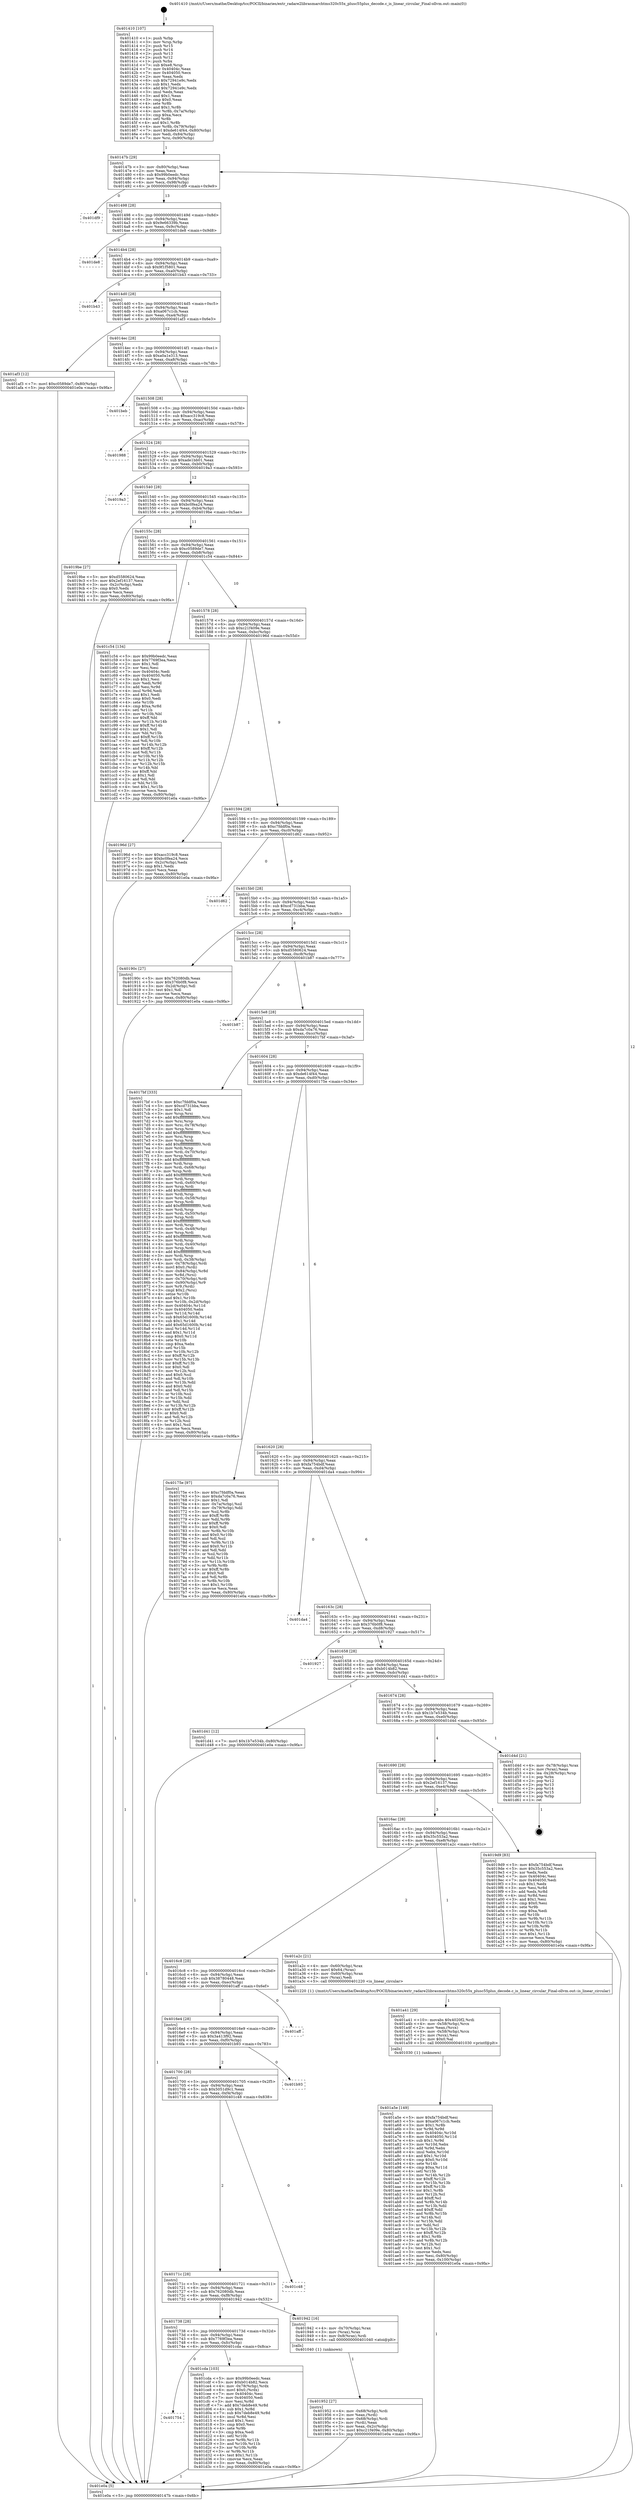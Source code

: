 digraph "0x401410" {
  label = "0x401410 (/mnt/c/Users/mathe/Desktop/tcc/POCII/binaries/extr_radare2librasmarchtms320c55x_plusc55plus_decode.c_is_linear_circular_Final-ollvm.out::main(0))"
  labelloc = "t"
  node[shape=record]

  Entry [label="",width=0.3,height=0.3,shape=circle,fillcolor=black,style=filled]
  "0x40147b" [label="{
     0x40147b [29]\l
     | [instrs]\l
     &nbsp;&nbsp;0x40147b \<+3\>: mov -0x80(%rbp),%eax\l
     &nbsp;&nbsp;0x40147e \<+2\>: mov %eax,%ecx\l
     &nbsp;&nbsp;0x401480 \<+6\>: sub $0x99b0eedc,%ecx\l
     &nbsp;&nbsp;0x401486 \<+6\>: mov %eax,-0x94(%rbp)\l
     &nbsp;&nbsp;0x40148c \<+6\>: mov %ecx,-0x98(%rbp)\l
     &nbsp;&nbsp;0x401492 \<+6\>: je 0000000000401df9 \<main+0x9e9\>\l
  }"]
  "0x401df9" [label="{
     0x401df9\l
  }", style=dashed]
  "0x401498" [label="{
     0x401498 [28]\l
     | [instrs]\l
     &nbsp;&nbsp;0x401498 \<+5\>: jmp 000000000040149d \<main+0x8d\>\l
     &nbsp;&nbsp;0x40149d \<+6\>: mov -0x94(%rbp),%eax\l
     &nbsp;&nbsp;0x4014a3 \<+5\>: sub $0x9e66339b,%eax\l
     &nbsp;&nbsp;0x4014a8 \<+6\>: mov %eax,-0x9c(%rbp)\l
     &nbsp;&nbsp;0x4014ae \<+6\>: je 0000000000401de8 \<main+0x9d8\>\l
  }"]
  Exit [label="",width=0.3,height=0.3,shape=circle,fillcolor=black,style=filled,peripheries=2]
  "0x401de8" [label="{
     0x401de8\l
  }", style=dashed]
  "0x4014b4" [label="{
     0x4014b4 [28]\l
     | [instrs]\l
     &nbsp;&nbsp;0x4014b4 \<+5\>: jmp 00000000004014b9 \<main+0xa9\>\l
     &nbsp;&nbsp;0x4014b9 \<+6\>: mov -0x94(%rbp),%eax\l
     &nbsp;&nbsp;0x4014bf \<+5\>: sub $0x9f1f5801,%eax\l
     &nbsp;&nbsp;0x4014c4 \<+6\>: mov %eax,-0xa0(%rbp)\l
     &nbsp;&nbsp;0x4014ca \<+6\>: je 0000000000401b43 \<main+0x733\>\l
  }"]
  "0x401754" [label="{
     0x401754\l
  }", style=dashed]
  "0x401b43" [label="{
     0x401b43\l
  }", style=dashed]
  "0x4014d0" [label="{
     0x4014d0 [28]\l
     | [instrs]\l
     &nbsp;&nbsp;0x4014d0 \<+5\>: jmp 00000000004014d5 \<main+0xc5\>\l
     &nbsp;&nbsp;0x4014d5 \<+6\>: mov -0x94(%rbp),%eax\l
     &nbsp;&nbsp;0x4014db \<+5\>: sub $0xa067c1cb,%eax\l
     &nbsp;&nbsp;0x4014e0 \<+6\>: mov %eax,-0xa4(%rbp)\l
     &nbsp;&nbsp;0x4014e6 \<+6\>: je 0000000000401af3 \<main+0x6e3\>\l
  }"]
  "0x401cda" [label="{
     0x401cda [103]\l
     | [instrs]\l
     &nbsp;&nbsp;0x401cda \<+5\>: mov $0x99b0eedc,%eax\l
     &nbsp;&nbsp;0x401cdf \<+5\>: mov $0xb014b82,%ecx\l
     &nbsp;&nbsp;0x401ce4 \<+4\>: mov -0x78(%rbp),%rdx\l
     &nbsp;&nbsp;0x401ce8 \<+6\>: movl $0x0,(%rdx)\l
     &nbsp;&nbsp;0x401cee \<+7\>: mov 0x40404c,%esi\l
     &nbsp;&nbsp;0x401cf5 \<+7\>: mov 0x404050,%edi\l
     &nbsp;&nbsp;0x401cfc \<+3\>: mov %esi,%r8d\l
     &nbsp;&nbsp;0x401cff \<+7\>: add $0x7deb8e49,%r8d\l
     &nbsp;&nbsp;0x401d06 \<+4\>: sub $0x1,%r8d\l
     &nbsp;&nbsp;0x401d0a \<+7\>: sub $0x7deb8e49,%r8d\l
     &nbsp;&nbsp;0x401d11 \<+4\>: imul %r8d,%esi\l
     &nbsp;&nbsp;0x401d15 \<+3\>: and $0x1,%esi\l
     &nbsp;&nbsp;0x401d18 \<+3\>: cmp $0x0,%esi\l
     &nbsp;&nbsp;0x401d1b \<+4\>: sete %r9b\l
     &nbsp;&nbsp;0x401d1f \<+3\>: cmp $0xa,%edi\l
     &nbsp;&nbsp;0x401d22 \<+4\>: setl %r10b\l
     &nbsp;&nbsp;0x401d26 \<+3\>: mov %r9b,%r11b\l
     &nbsp;&nbsp;0x401d29 \<+3\>: and %r10b,%r11b\l
     &nbsp;&nbsp;0x401d2c \<+3\>: xor %r10b,%r9b\l
     &nbsp;&nbsp;0x401d2f \<+3\>: or %r9b,%r11b\l
     &nbsp;&nbsp;0x401d32 \<+4\>: test $0x1,%r11b\l
     &nbsp;&nbsp;0x401d36 \<+3\>: cmovne %ecx,%eax\l
     &nbsp;&nbsp;0x401d39 \<+3\>: mov %eax,-0x80(%rbp)\l
     &nbsp;&nbsp;0x401d3c \<+5\>: jmp 0000000000401e0a \<main+0x9fa\>\l
  }"]
  "0x401af3" [label="{
     0x401af3 [12]\l
     | [instrs]\l
     &nbsp;&nbsp;0x401af3 \<+7\>: movl $0xc0589de7,-0x80(%rbp)\l
     &nbsp;&nbsp;0x401afa \<+5\>: jmp 0000000000401e0a \<main+0x9fa\>\l
  }"]
  "0x4014ec" [label="{
     0x4014ec [28]\l
     | [instrs]\l
     &nbsp;&nbsp;0x4014ec \<+5\>: jmp 00000000004014f1 \<main+0xe1\>\l
     &nbsp;&nbsp;0x4014f1 \<+6\>: mov -0x94(%rbp),%eax\l
     &nbsp;&nbsp;0x4014f7 \<+5\>: sub $0xa0a1e313,%eax\l
     &nbsp;&nbsp;0x4014fc \<+6\>: mov %eax,-0xa8(%rbp)\l
     &nbsp;&nbsp;0x401502 \<+6\>: je 0000000000401beb \<main+0x7db\>\l
  }"]
  "0x401a5e" [label="{
     0x401a5e [149]\l
     | [instrs]\l
     &nbsp;&nbsp;0x401a5e \<+5\>: mov $0xfa754bdf,%esi\l
     &nbsp;&nbsp;0x401a63 \<+5\>: mov $0xa067c1cb,%edx\l
     &nbsp;&nbsp;0x401a68 \<+3\>: mov $0x1,%r8b\l
     &nbsp;&nbsp;0x401a6b \<+3\>: xor %r9d,%r9d\l
     &nbsp;&nbsp;0x401a6e \<+8\>: mov 0x40404c,%r10d\l
     &nbsp;&nbsp;0x401a76 \<+8\>: mov 0x404050,%r11d\l
     &nbsp;&nbsp;0x401a7e \<+4\>: sub $0x1,%r9d\l
     &nbsp;&nbsp;0x401a82 \<+3\>: mov %r10d,%ebx\l
     &nbsp;&nbsp;0x401a85 \<+3\>: add %r9d,%ebx\l
     &nbsp;&nbsp;0x401a88 \<+4\>: imul %ebx,%r10d\l
     &nbsp;&nbsp;0x401a8c \<+4\>: and $0x1,%r10d\l
     &nbsp;&nbsp;0x401a90 \<+4\>: cmp $0x0,%r10d\l
     &nbsp;&nbsp;0x401a94 \<+4\>: sete %r14b\l
     &nbsp;&nbsp;0x401a98 \<+4\>: cmp $0xa,%r11d\l
     &nbsp;&nbsp;0x401a9c \<+4\>: setl %r15b\l
     &nbsp;&nbsp;0x401aa0 \<+3\>: mov %r14b,%r12b\l
     &nbsp;&nbsp;0x401aa3 \<+4\>: xor $0xff,%r12b\l
     &nbsp;&nbsp;0x401aa7 \<+3\>: mov %r15b,%r13b\l
     &nbsp;&nbsp;0x401aaa \<+4\>: xor $0xff,%r13b\l
     &nbsp;&nbsp;0x401aae \<+4\>: xor $0x1,%r8b\l
     &nbsp;&nbsp;0x401ab2 \<+3\>: mov %r12b,%cl\l
     &nbsp;&nbsp;0x401ab5 \<+3\>: and $0xff,%cl\l
     &nbsp;&nbsp;0x401ab8 \<+3\>: and %r8b,%r14b\l
     &nbsp;&nbsp;0x401abb \<+3\>: mov %r13b,%dil\l
     &nbsp;&nbsp;0x401abe \<+4\>: and $0xff,%dil\l
     &nbsp;&nbsp;0x401ac2 \<+3\>: and %r8b,%r15b\l
     &nbsp;&nbsp;0x401ac5 \<+3\>: or %r14b,%cl\l
     &nbsp;&nbsp;0x401ac8 \<+3\>: or %r15b,%dil\l
     &nbsp;&nbsp;0x401acb \<+3\>: xor %dil,%cl\l
     &nbsp;&nbsp;0x401ace \<+3\>: or %r13b,%r12b\l
     &nbsp;&nbsp;0x401ad1 \<+4\>: xor $0xff,%r12b\l
     &nbsp;&nbsp;0x401ad5 \<+4\>: or $0x1,%r8b\l
     &nbsp;&nbsp;0x401ad9 \<+3\>: and %r8b,%r12b\l
     &nbsp;&nbsp;0x401adc \<+3\>: or %r12b,%cl\l
     &nbsp;&nbsp;0x401adf \<+3\>: test $0x1,%cl\l
     &nbsp;&nbsp;0x401ae2 \<+3\>: cmovne %edx,%esi\l
     &nbsp;&nbsp;0x401ae5 \<+3\>: mov %esi,-0x80(%rbp)\l
     &nbsp;&nbsp;0x401ae8 \<+6\>: mov %eax,-0x100(%rbp)\l
     &nbsp;&nbsp;0x401aee \<+5\>: jmp 0000000000401e0a \<main+0x9fa\>\l
  }"]
  "0x401beb" [label="{
     0x401beb\l
  }", style=dashed]
  "0x401508" [label="{
     0x401508 [28]\l
     | [instrs]\l
     &nbsp;&nbsp;0x401508 \<+5\>: jmp 000000000040150d \<main+0xfd\>\l
     &nbsp;&nbsp;0x40150d \<+6\>: mov -0x94(%rbp),%eax\l
     &nbsp;&nbsp;0x401513 \<+5\>: sub $0xacc319c8,%eax\l
     &nbsp;&nbsp;0x401518 \<+6\>: mov %eax,-0xac(%rbp)\l
     &nbsp;&nbsp;0x40151e \<+6\>: je 0000000000401988 \<main+0x578\>\l
  }"]
  "0x401a41" [label="{
     0x401a41 [29]\l
     | [instrs]\l
     &nbsp;&nbsp;0x401a41 \<+10\>: movabs $0x4020f2,%rdi\l
     &nbsp;&nbsp;0x401a4b \<+4\>: mov -0x58(%rbp),%rcx\l
     &nbsp;&nbsp;0x401a4f \<+2\>: mov %eax,(%rcx)\l
     &nbsp;&nbsp;0x401a51 \<+4\>: mov -0x58(%rbp),%rcx\l
     &nbsp;&nbsp;0x401a55 \<+2\>: mov (%rcx),%esi\l
     &nbsp;&nbsp;0x401a57 \<+2\>: mov $0x0,%al\l
     &nbsp;&nbsp;0x401a59 \<+5\>: call 0000000000401030 \<printf@plt\>\l
     | [calls]\l
     &nbsp;&nbsp;0x401030 \{1\} (unknown)\l
  }"]
  "0x401988" [label="{
     0x401988\l
  }", style=dashed]
  "0x401524" [label="{
     0x401524 [28]\l
     | [instrs]\l
     &nbsp;&nbsp;0x401524 \<+5\>: jmp 0000000000401529 \<main+0x119\>\l
     &nbsp;&nbsp;0x401529 \<+6\>: mov -0x94(%rbp),%eax\l
     &nbsp;&nbsp;0x40152f \<+5\>: sub $0xade1bb01,%eax\l
     &nbsp;&nbsp;0x401534 \<+6\>: mov %eax,-0xb0(%rbp)\l
     &nbsp;&nbsp;0x40153a \<+6\>: je 00000000004019a3 \<main+0x593\>\l
  }"]
  "0x401952" [label="{
     0x401952 [27]\l
     | [instrs]\l
     &nbsp;&nbsp;0x401952 \<+4\>: mov -0x68(%rbp),%rdi\l
     &nbsp;&nbsp;0x401956 \<+2\>: mov %eax,(%rdi)\l
     &nbsp;&nbsp;0x401958 \<+4\>: mov -0x68(%rbp),%rdi\l
     &nbsp;&nbsp;0x40195c \<+2\>: mov (%rdi),%eax\l
     &nbsp;&nbsp;0x40195e \<+3\>: mov %eax,-0x2c(%rbp)\l
     &nbsp;&nbsp;0x401961 \<+7\>: movl $0xc21f409e,-0x80(%rbp)\l
     &nbsp;&nbsp;0x401968 \<+5\>: jmp 0000000000401e0a \<main+0x9fa\>\l
  }"]
  "0x4019a3" [label="{
     0x4019a3\l
  }", style=dashed]
  "0x401540" [label="{
     0x401540 [28]\l
     | [instrs]\l
     &nbsp;&nbsp;0x401540 \<+5\>: jmp 0000000000401545 \<main+0x135\>\l
     &nbsp;&nbsp;0x401545 \<+6\>: mov -0x94(%rbp),%eax\l
     &nbsp;&nbsp;0x40154b \<+5\>: sub $0xbc0fea24,%eax\l
     &nbsp;&nbsp;0x401550 \<+6\>: mov %eax,-0xb4(%rbp)\l
     &nbsp;&nbsp;0x401556 \<+6\>: je 00000000004019be \<main+0x5ae\>\l
  }"]
  "0x401738" [label="{
     0x401738 [28]\l
     | [instrs]\l
     &nbsp;&nbsp;0x401738 \<+5\>: jmp 000000000040173d \<main+0x32d\>\l
     &nbsp;&nbsp;0x40173d \<+6\>: mov -0x94(%rbp),%eax\l
     &nbsp;&nbsp;0x401743 \<+5\>: sub $0x7769f3ea,%eax\l
     &nbsp;&nbsp;0x401748 \<+6\>: mov %eax,-0xfc(%rbp)\l
     &nbsp;&nbsp;0x40174e \<+6\>: je 0000000000401cda \<main+0x8ca\>\l
  }"]
  "0x4019be" [label="{
     0x4019be [27]\l
     | [instrs]\l
     &nbsp;&nbsp;0x4019be \<+5\>: mov $0xd5580624,%eax\l
     &nbsp;&nbsp;0x4019c3 \<+5\>: mov $0x2ef16137,%ecx\l
     &nbsp;&nbsp;0x4019c8 \<+3\>: mov -0x2c(%rbp),%edx\l
     &nbsp;&nbsp;0x4019cb \<+3\>: cmp $0x0,%edx\l
     &nbsp;&nbsp;0x4019ce \<+3\>: cmove %ecx,%eax\l
     &nbsp;&nbsp;0x4019d1 \<+3\>: mov %eax,-0x80(%rbp)\l
     &nbsp;&nbsp;0x4019d4 \<+5\>: jmp 0000000000401e0a \<main+0x9fa\>\l
  }"]
  "0x40155c" [label="{
     0x40155c [28]\l
     | [instrs]\l
     &nbsp;&nbsp;0x40155c \<+5\>: jmp 0000000000401561 \<main+0x151\>\l
     &nbsp;&nbsp;0x401561 \<+6\>: mov -0x94(%rbp),%eax\l
     &nbsp;&nbsp;0x401567 \<+5\>: sub $0xc0589de7,%eax\l
     &nbsp;&nbsp;0x40156c \<+6\>: mov %eax,-0xb8(%rbp)\l
     &nbsp;&nbsp;0x401572 \<+6\>: je 0000000000401c54 \<main+0x844\>\l
  }"]
  "0x401942" [label="{
     0x401942 [16]\l
     | [instrs]\l
     &nbsp;&nbsp;0x401942 \<+4\>: mov -0x70(%rbp),%rax\l
     &nbsp;&nbsp;0x401946 \<+3\>: mov (%rax),%rax\l
     &nbsp;&nbsp;0x401949 \<+4\>: mov 0x8(%rax),%rdi\l
     &nbsp;&nbsp;0x40194d \<+5\>: call 0000000000401040 \<atoi@plt\>\l
     | [calls]\l
     &nbsp;&nbsp;0x401040 \{1\} (unknown)\l
  }"]
  "0x401c54" [label="{
     0x401c54 [134]\l
     | [instrs]\l
     &nbsp;&nbsp;0x401c54 \<+5\>: mov $0x99b0eedc,%eax\l
     &nbsp;&nbsp;0x401c59 \<+5\>: mov $0x7769f3ea,%ecx\l
     &nbsp;&nbsp;0x401c5e \<+2\>: mov $0x1,%dl\l
     &nbsp;&nbsp;0x401c60 \<+2\>: xor %esi,%esi\l
     &nbsp;&nbsp;0x401c62 \<+7\>: mov 0x40404c,%edi\l
     &nbsp;&nbsp;0x401c69 \<+8\>: mov 0x404050,%r8d\l
     &nbsp;&nbsp;0x401c71 \<+3\>: sub $0x1,%esi\l
     &nbsp;&nbsp;0x401c74 \<+3\>: mov %edi,%r9d\l
     &nbsp;&nbsp;0x401c77 \<+3\>: add %esi,%r9d\l
     &nbsp;&nbsp;0x401c7a \<+4\>: imul %r9d,%edi\l
     &nbsp;&nbsp;0x401c7e \<+3\>: and $0x1,%edi\l
     &nbsp;&nbsp;0x401c81 \<+3\>: cmp $0x0,%edi\l
     &nbsp;&nbsp;0x401c84 \<+4\>: sete %r10b\l
     &nbsp;&nbsp;0x401c88 \<+4\>: cmp $0xa,%r8d\l
     &nbsp;&nbsp;0x401c8c \<+4\>: setl %r11b\l
     &nbsp;&nbsp;0x401c90 \<+3\>: mov %r10b,%bl\l
     &nbsp;&nbsp;0x401c93 \<+3\>: xor $0xff,%bl\l
     &nbsp;&nbsp;0x401c96 \<+3\>: mov %r11b,%r14b\l
     &nbsp;&nbsp;0x401c99 \<+4\>: xor $0xff,%r14b\l
     &nbsp;&nbsp;0x401c9d \<+3\>: xor $0x1,%dl\l
     &nbsp;&nbsp;0x401ca0 \<+3\>: mov %bl,%r15b\l
     &nbsp;&nbsp;0x401ca3 \<+4\>: and $0xff,%r15b\l
     &nbsp;&nbsp;0x401ca7 \<+3\>: and %dl,%r10b\l
     &nbsp;&nbsp;0x401caa \<+3\>: mov %r14b,%r12b\l
     &nbsp;&nbsp;0x401cad \<+4\>: and $0xff,%r12b\l
     &nbsp;&nbsp;0x401cb1 \<+3\>: and %dl,%r11b\l
     &nbsp;&nbsp;0x401cb4 \<+3\>: or %r10b,%r15b\l
     &nbsp;&nbsp;0x401cb7 \<+3\>: or %r11b,%r12b\l
     &nbsp;&nbsp;0x401cba \<+3\>: xor %r12b,%r15b\l
     &nbsp;&nbsp;0x401cbd \<+3\>: or %r14b,%bl\l
     &nbsp;&nbsp;0x401cc0 \<+3\>: xor $0xff,%bl\l
     &nbsp;&nbsp;0x401cc3 \<+3\>: or $0x1,%dl\l
     &nbsp;&nbsp;0x401cc6 \<+2\>: and %dl,%bl\l
     &nbsp;&nbsp;0x401cc8 \<+3\>: or %bl,%r15b\l
     &nbsp;&nbsp;0x401ccb \<+4\>: test $0x1,%r15b\l
     &nbsp;&nbsp;0x401ccf \<+3\>: cmovne %ecx,%eax\l
     &nbsp;&nbsp;0x401cd2 \<+3\>: mov %eax,-0x80(%rbp)\l
     &nbsp;&nbsp;0x401cd5 \<+5\>: jmp 0000000000401e0a \<main+0x9fa\>\l
  }"]
  "0x401578" [label="{
     0x401578 [28]\l
     | [instrs]\l
     &nbsp;&nbsp;0x401578 \<+5\>: jmp 000000000040157d \<main+0x16d\>\l
     &nbsp;&nbsp;0x40157d \<+6\>: mov -0x94(%rbp),%eax\l
     &nbsp;&nbsp;0x401583 \<+5\>: sub $0xc21f409e,%eax\l
     &nbsp;&nbsp;0x401588 \<+6\>: mov %eax,-0xbc(%rbp)\l
     &nbsp;&nbsp;0x40158e \<+6\>: je 000000000040196d \<main+0x55d\>\l
  }"]
  "0x40171c" [label="{
     0x40171c [28]\l
     | [instrs]\l
     &nbsp;&nbsp;0x40171c \<+5\>: jmp 0000000000401721 \<main+0x311\>\l
     &nbsp;&nbsp;0x401721 \<+6\>: mov -0x94(%rbp),%eax\l
     &nbsp;&nbsp;0x401727 \<+5\>: sub $0x762080db,%eax\l
     &nbsp;&nbsp;0x40172c \<+6\>: mov %eax,-0xf8(%rbp)\l
     &nbsp;&nbsp;0x401732 \<+6\>: je 0000000000401942 \<main+0x532\>\l
  }"]
  "0x40196d" [label="{
     0x40196d [27]\l
     | [instrs]\l
     &nbsp;&nbsp;0x40196d \<+5\>: mov $0xacc319c8,%eax\l
     &nbsp;&nbsp;0x401972 \<+5\>: mov $0xbc0fea24,%ecx\l
     &nbsp;&nbsp;0x401977 \<+3\>: mov -0x2c(%rbp),%edx\l
     &nbsp;&nbsp;0x40197a \<+3\>: cmp $0x1,%edx\l
     &nbsp;&nbsp;0x40197d \<+3\>: cmovl %ecx,%eax\l
     &nbsp;&nbsp;0x401980 \<+3\>: mov %eax,-0x80(%rbp)\l
     &nbsp;&nbsp;0x401983 \<+5\>: jmp 0000000000401e0a \<main+0x9fa\>\l
  }"]
  "0x401594" [label="{
     0x401594 [28]\l
     | [instrs]\l
     &nbsp;&nbsp;0x401594 \<+5\>: jmp 0000000000401599 \<main+0x189\>\l
     &nbsp;&nbsp;0x401599 \<+6\>: mov -0x94(%rbp),%eax\l
     &nbsp;&nbsp;0x40159f \<+5\>: sub $0xc7fddf0a,%eax\l
     &nbsp;&nbsp;0x4015a4 \<+6\>: mov %eax,-0xc0(%rbp)\l
     &nbsp;&nbsp;0x4015aa \<+6\>: je 0000000000401d62 \<main+0x952\>\l
  }"]
  "0x401c48" [label="{
     0x401c48\l
  }", style=dashed]
  "0x401d62" [label="{
     0x401d62\l
  }", style=dashed]
  "0x4015b0" [label="{
     0x4015b0 [28]\l
     | [instrs]\l
     &nbsp;&nbsp;0x4015b0 \<+5\>: jmp 00000000004015b5 \<main+0x1a5\>\l
     &nbsp;&nbsp;0x4015b5 \<+6\>: mov -0x94(%rbp),%eax\l
     &nbsp;&nbsp;0x4015bb \<+5\>: sub $0xcd731bba,%eax\l
     &nbsp;&nbsp;0x4015c0 \<+6\>: mov %eax,-0xc4(%rbp)\l
     &nbsp;&nbsp;0x4015c6 \<+6\>: je 000000000040190c \<main+0x4fc\>\l
  }"]
  "0x401700" [label="{
     0x401700 [28]\l
     | [instrs]\l
     &nbsp;&nbsp;0x401700 \<+5\>: jmp 0000000000401705 \<main+0x2f5\>\l
     &nbsp;&nbsp;0x401705 \<+6\>: mov -0x94(%rbp),%eax\l
     &nbsp;&nbsp;0x40170b \<+5\>: sub $0x5051d9c1,%eax\l
     &nbsp;&nbsp;0x401710 \<+6\>: mov %eax,-0xf4(%rbp)\l
     &nbsp;&nbsp;0x401716 \<+6\>: je 0000000000401c48 \<main+0x838\>\l
  }"]
  "0x40190c" [label="{
     0x40190c [27]\l
     | [instrs]\l
     &nbsp;&nbsp;0x40190c \<+5\>: mov $0x762080db,%eax\l
     &nbsp;&nbsp;0x401911 \<+5\>: mov $0x376b0f8,%ecx\l
     &nbsp;&nbsp;0x401916 \<+3\>: mov -0x2d(%rbp),%dl\l
     &nbsp;&nbsp;0x401919 \<+3\>: test $0x1,%dl\l
     &nbsp;&nbsp;0x40191c \<+3\>: cmovne %ecx,%eax\l
     &nbsp;&nbsp;0x40191f \<+3\>: mov %eax,-0x80(%rbp)\l
     &nbsp;&nbsp;0x401922 \<+5\>: jmp 0000000000401e0a \<main+0x9fa\>\l
  }"]
  "0x4015cc" [label="{
     0x4015cc [28]\l
     | [instrs]\l
     &nbsp;&nbsp;0x4015cc \<+5\>: jmp 00000000004015d1 \<main+0x1c1\>\l
     &nbsp;&nbsp;0x4015d1 \<+6\>: mov -0x94(%rbp),%eax\l
     &nbsp;&nbsp;0x4015d7 \<+5\>: sub $0xd5580624,%eax\l
     &nbsp;&nbsp;0x4015dc \<+6\>: mov %eax,-0xc8(%rbp)\l
     &nbsp;&nbsp;0x4015e2 \<+6\>: je 0000000000401b87 \<main+0x777\>\l
  }"]
  "0x401b93" [label="{
     0x401b93\l
  }", style=dashed]
  "0x401b87" [label="{
     0x401b87\l
  }", style=dashed]
  "0x4015e8" [label="{
     0x4015e8 [28]\l
     | [instrs]\l
     &nbsp;&nbsp;0x4015e8 \<+5\>: jmp 00000000004015ed \<main+0x1dd\>\l
     &nbsp;&nbsp;0x4015ed \<+6\>: mov -0x94(%rbp),%eax\l
     &nbsp;&nbsp;0x4015f3 \<+5\>: sub $0xda7c0a76,%eax\l
     &nbsp;&nbsp;0x4015f8 \<+6\>: mov %eax,-0xcc(%rbp)\l
     &nbsp;&nbsp;0x4015fe \<+6\>: je 00000000004017bf \<main+0x3af\>\l
  }"]
  "0x4016e4" [label="{
     0x4016e4 [28]\l
     | [instrs]\l
     &nbsp;&nbsp;0x4016e4 \<+5\>: jmp 00000000004016e9 \<main+0x2d9\>\l
     &nbsp;&nbsp;0x4016e9 \<+6\>: mov -0x94(%rbp),%eax\l
     &nbsp;&nbsp;0x4016ef \<+5\>: sub $0x3a413f92,%eax\l
     &nbsp;&nbsp;0x4016f4 \<+6\>: mov %eax,-0xf0(%rbp)\l
     &nbsp;&nbsp;0x4016fa \<+6\>: je 0000000000401b93 \<main+0x783\>\l
  }"]
  "0x4017bf" [label="{
     0x4017bf [333]\l
     | [instrs]\l
     &nbsp;&nbsp;0x4017bf \<+5\>: mov $0xc7fddf0a,%eax\l
     &nbsp;&nbsp;0x4017c4 \<+5\>: mov $0xcd731bba,%ecx\l
     &nbsp;&nbsp;0x4017c9 \<+2\>: mov $0x1,%dl\l
     &nbsp;&nbsp;0x4017cb \<+3\>: mov %rsp,%rsi\l
     &nbsp;&nbsp;0x4017ce \<+4\>: add $0xfffffffffffffff0,%rsi\l
     &nbsp;&nbsp;0x4017d2 \<+3\>: mov %rsi,%rsp\l
     &nbsp;&nbsp;0x4017d5 \<+4\>: mov %rsi,-0x78(%rbp)\l
     &nbsp;&nbsp;0x4017d9 \<+3\>: mov %rsp,%rsi\l
     &nbsp;&nbsp;0x4017dc \<+4\>: add $0xfffffffffffffff0,%rsi\l
     &nbsp;&nbsp;0x4017e0 \<+3\>: mov %rsi,%rsp\l
     &nbsp;&nbsp;0x4017e3 \<+3\>: mov %rsp,%rdi\l
     &nbsp;&nbsp;0x4017e6 \<+4\>: add $0xfffffffffffffff0,%rdi\l
     &nbsp;&nbsp;0x4017ea \<+3\>: mov %rdi,%rsp\l
     &nbsp;&nbsp;0x4017ed \<+4\>: mov %rdi,-0x70(%rbp)\l
     &nbsp;&nbsp;0x4017f1 \<+3\>: mov %rsp,%rdi\l
     &nbsp;&nbsp;0x4017f4 \<+4\>: add $0xfffffffffffffff0,%rdi\l
     &nbsp;&nbsp;0x4017f8 \<+3\>: mov %rdi,%rsp\l
     &nbsp;&nbsp;0x4017fb \<+4\>: mov %rdi,-0x68(%rbp)\l
     &nbsp;&nbsp;0x4017ff \<+3\>: mov %rsp,%rdi\l
     &nbsp;&nbsp;0x401802 \<+4\>: add $0xfffffffffffffff0,%rdi\l
     &nbsp;&nbsp;0x401806 \<+3\>: mov %rdi,%rsp\l
     &nbsp;&nbsp;0x401809 \<+4\>: mov %rdi,-0x60(%rbp)\l
     &nbsp;&nbsp;0x40180d \<+3\>: mov %rsp,%rdi\l
     &nbsp;&nbsp;0x401810 \<+4\>: add $0xfffffffffffffff0,%rdi\l
     &nbsp;&nbsp;0x401814 \<+3\>: mov %rdi,%rsp\l
     &nbsp;&nbsp;0x401817 \<+4\>: mov %rdi,-0x58(%rbp)\l
     &nbsp;&nbsp;0x40181b \<+3\>: mov %rsp,%rdi\l
     &nbsp;&nbsp;0x40181e \<+4\>: add $0xfffffffffffffff0,%rdi\l
     &nbsp;&nbsp;0x401822 \<+3\>: mov %rdi,%rsp\l
     &nbsp;&nbsp;0x401825 \<+4\>: mov %rdi,-0x50(%rbp)\l
     &nbsp;&nbsp;0x401829 \<+3\>: mov %rsp,%rdi\l
     &nbsp;&nbsp;0x40182c \<+4\>: add $0xfffffffffffffff0,%rdi\l
     &nbsp;&nbsp;0x401830 \<+3\>: mov %rdi,%rsp\l
     &nbsp;&nbsp;0x401833 \<+4\>: mov %rdi,-0x48(%rbp)\l
     &nbsp;&nbsp;0x401837 \<+3\>: mov %rsp,%rdi\l
     &nbsp;&nbsp;0x40183a \<+4\>: add $0xfffffffffffffff0,%rdi\l
     &nbsp;&nbsp;0x40183e \<+3\>: mov %rdi,%rsp\l
     &nbsp;&nbsp;0x401841 \<+4\>: mov %rdi,-0x40(%rbp)\l
     &nbsp;&nbsp;0x401845 \<+3\>: mov %rsp,%rdi\l
     &nbsp;&nbsp;0x401848 \<+4\>: add $0xfffffffffffffff0,%rdi\l
     &nbsp;&nbsp;0x40184c \<+3\>: mov %rdi,%rsp\l
     &nbsp;&nbsp;0x40184f \<+4\>: mov %rdi,-0x38(%rbp)\l
     &nbsp;&nbsp;0x401853 \<+4\>: mov -0x78(%rbp),%rdi\l
     &nbsp;&nbsp;0x401857 \<+6\>: movl $0x0,(%rdi)\l
     &nbsp;&nbsp;0x40185d \<+7\>: mov -0x84(%rbp),%r8d\l
     &nbsp;&nbsp;0x401864 \<+3\>: mov %r8d,(%rsi)\l
     &nbsp;&nbsp;0x401867 \<+4\>: mov -0x70(%rbp),%rdi\l
     &nbsp;&nbsp;0x40186b \<+7\>: mov -0x90(%rbp),%r9\l
     &nbsp;&nbsp;0x401872 \<+3\>: mov %r9,(%rdi)\l
     &nbsp;&nbsp;0x401875 \<+3\>: cmpl $0x2,(%rsi)\l
     &nbsp;&nbsp;0x401878 \<+4\>: setne %r10b\l
     &nbsp;&nbsp;0x40187c \<+4\>: and $0x1,%r10b\l
     &nbsp;&nbsp;0x401880 \<+4\>: mov %r10b,-0x2d(%rbp)\l
     &nbsp;&nbsp;0x401884 \<+8\>: mov 0x40404c,%r11d\l
     &nbsp;&nbsp;0x40188c \<+7\>: mov 0x404050,%ebx\l
     &nbsp;&nbsp;0x401893 \<+3\>: mov %r11d,%r14d\l
     &nbsp;&nbsp;0x401896 \<+7\>: sub $0x65d1600b,%r14d\l
     &nbsp;&nbsp;0x40189d \<+4\>: sub $0x1,%r14d\l
     &nbsp;&nbsp;0x4018a1 \<+7\>: add $0x65d1600b,%r14d\l
     &nbsp;&nbsp;0x4018a8 \<+4\>: imul %r14d,%r11d\l
     &nbsp;&nbsp;0x4018ac \<+4\>: and $0x1,%r11d\l
     &nbsp;&nbsp;0x4018b0 \<+4\>: cmp $0x0,%r11d\l
     &nbsp;&nbsp;0x4018b4 \<+4\>: sete %r10b\l
     &nbsp;&nbsp;0x4018b8 \<+3\>: cmp $0xa,%ebx\l
     &nbsp;&nbsp;0x4018bb \<+4\>: setl %r15b\l
     &nbsp;&nbsp;0x4018bf \<+3\>: mov %r10b,%r12b\l
     &nbsp;&nbsp;0x4018c2 \<+4\>: xor $0xff,%r12b\l
     &nbsp;&nbsp;0x4018c6 \<+3\>: mov %r15b,%r13b\l
     &nbsp;&nbsp;0x4018c9 \<+4\>: xor $0xff,%r13b\l
     &nbsp;&nbsp;0x4018cd \<+3\>: xor $0x0,%dl\l
     &nbsp;&nbsp;0x4018d0 \<+3\>: mov %r12b,%sil\l
     &nbsp;&nbsp;0x4018d3 \<+4\>: and $0x0,%sil\l
     &nbsp;&nbsp;0x4018d7 \<+3\>: and %dl,%r10b\l
     &nbsp;&nbsp;0x4018da \<+3\>: mov %r13b,%dil\l
     &nbsp;&nbsp;0x4018dd \<+4\>: and $0x0,%dil\l
     &nbsp;&nbsp;0x4018e1 \<+3\>: and %dl,%r15b\l
     &nbsp;&nbsp;0x4018e4 \<+3\>: or %r10b,%sil\l
     &nbsp;&nbsp;0x4018e7 \<+3\>: or %r15b,%dil\l
     &nbsp;&nbsp;0x4018ea \<+3\>: xor %dil,%sil\l
     &nbsp;&nbsp;0x4018ed \<+3\>: or %r13b,%r12b\l
     &nbsp;&nbsp;0x4018f0 \<+4\>: xor $0xff,%r12b\l
     &nbsp;&nbsp;0x4018f4 \<+3\>: or $0x0,%dl\l
     &nbsp;&nbsp;0x4018f7 \<+3\>: and %dl,%r12b\l
     &nbsp;&nbsp;0x4018fa \<+3\>: or %r12b,%sil\l
     &nbsp;&nbsp;0x4018fd \<+4\>: test $0x1,%sil\l
     &nbsp;&nbsp;0x401901 \<+3\>: cmovne %ecx,%eax\l
     &nbsp;&nbsp;0x401904 \<+3\>: mov %eax,-0x80(%rbp)\l
     &nbsp;&nbsp;0x401907 \<+5\>: jmp 0000000000401e0a \<main+0x9fa\>\l
  }"]
  "0x401604" [label="{
     0x401604 [28]\l
     | [instrs]\l
     &nbsp;&nbsp;0x401604 \<+5\>: jmp 0000000000401609 \<main+0x1f9\>\l
     &nbsp;&nbsp;0x401609 \<+6\>: mov -0x94(%rbp),%eax\l
     &nbsp;&nbsp;0x40160f \<+5\>: sub $0xde614f44,%eax\l
     &nbsp;&nbsp;0x401614 \<+6\>: mov %eax,-0xd0(%rbp)\l
     &nbsp;&nbsp;0x40161a \<+6\>: je 000000000040175e \<main+0x34e\>\l
  }"]
  "0x401aff" [label="{
     0x401aff\l
  }", style=dashed]
  "0x40175e" [label="{
     0x40175e [97]\l
     | [instrs]\l
     &nbsp;&nbsp;0x40175e \<+5\>: mov $0xc7fddf0a,%eax\l
     &nbsp;&nbsp;0x401763 \<+5\>: mov $0xda7c0a76,%ecx\l
     &nbsp;&nbsp;0x401768 \<+2\>: mov $0x1,%dl\l
     &nbsp;&nbsp;0x40176a \<+4\>: mov -0x7a(%rbp),%sil\l
     &nbsp;&nbsp;0x40176e \<+4\>: mov -0x79(%rbp),%dil\l
     &nbsp;&nbsp;0x401772 \<+3\>: mov %sil,%r8b\l
     &nbsp;&nbsp;0x401775 \<+4\>: xor $0xff,%r8b\l
     &nbsp;&nbsp;0x401779 \<+3\>: mov %dil,%r9b\l
     &nbsp;&nbsp;0x40177c \<+4\>: xor $0xff,%r9b\l
     &nbsp;&nbsp;0x401780 \<+3\>: xor $0x0,%dl\l
     &nbsp;&nbsp;0x401783 \<+3\>: mov %r8b,%r10b\l
     &nbsp;&nbsp;0x401786 \<+4\>: and $0x0,%r10b\l
     &nbsp;&nbsp;0x40178a \<+3\>: and %dl,%sil\l
     &nbsp;&nbsp;0x40178d \<+3\>: mov %r9b,%r11b\l
     &nbsp;&nbsp;0x401790 \<+4\>: and $0x0,%r11b\l
     &nbsp;&nbsp;0x401794 \<+3\>: and %dl,%dil\l
     &nbsp;&nbsp;0x401797 \<+3\>: or %sil,%r10b\l
     &nbsp;&nbsp;0x40179a \<+3\>: or %dil,%r11b\l
     &nbsp;&nbsp;0x40179d \<+3\>: xor %r11b,%r10b\l
     &nbsp;&nbsp;0x4017a0 \<+3\>: or %r9b,%r8b\l
     &nbsp;&nbsp;0x4017a3 \<+4\>: xor $0xff,%r8b\l
     &nbsp;&nbsp;0x4017a7 \<+3\>: or $0x0,%dl\l
     &nbsp;&nbsp;0x4017aa \<+3\>: and %dl,%r8b\l
     &nbsp;&nbsp;0x4017ad \<+3\>: or %r8b,%r10b\l
     &nbsp;&nbsp;0x4017b0 \<+4\>: test $0x1,%r10b\l
     &nbsp;&nbsp;0x4017b4 \<+3\>: cmovne %ecx,%eax\l
     &nbsp;&nbsp;0x4017b7 \<+3\>: mov %eax,-0x80(%rbp)\l
     &nbsp;&nbsp;0x4017ba \<+5\>: jmp 0000000000401e0a \<main+0x9fa\>\l
  }"]
  "0x401620" [label="{
     0x401620 [28]\l
     | [instrs]\l
     &nbsp;&nbsp;0x401620 \<+5\>: jmp 0000000000401625 \<main+0x215\>\l
     &nbsp;&nbsp;0x401625 \<+6\>: mov -0x94(%rbp),%eax\l
     &nbsp;&nbsp;0x40162b \<+5\>: sub $0xfa754bdf,%eax\l
     &nbsp;&nbsp;0x401630 \<+6\>: mov %eax,-0xd4(%rbp)\l
     &nbsp;&nbsp;0x401636 \<+6\>: je 0000000000401da4 \<main+0x994\>\l
  }"]
  "0x401e0a" [label="{
     0x401e0a [5]\l
     | [instrs]\l
     &nbsp;&nbsp;0x401e0a \<+5\>: jmp 000000000040147b \<main+0x6b\>\l
  }"]
  "0x401410" [label="{
     0x401410 [107]\l
     | [instrs]\l
     &nbsp;&nbsp;0x401410 \<+1\>: push %rbp\l
     &nbsp;&nbsp;0x401411 \<+3\>: mov %rsp,%rbp\l
     &nbsp;&nbsp;0x401414 \<+2\>: push %r15\l
     &nbsp;&nbsp;0x401416 \<+2\>: push %r14\l
     &nbsp;&nbsp;0x401418 \<+2\>: push %r13\l
     &nbsp;&nbsp;0x40141a \<+2\>: push %r12\l
     &nbsp;&nbsp;0x40141c \<+1\>: push %rbx\l
     &nbsp;&nbsp;0x40141d \<+7\>: sub $0xe8,%rsp\l
     &nbsp;&nbsp;0x401424 \<+7\>: mov 0x40404c,%eax\l
     &nbsp;&nbsp;0x40142b \<+7\>: mov 0x404050,%ecx\l
     &nbsp;&nbsp;0x401432 \<+2\>: mov %eax,%edx\l
     &nbsp;&nbsp;0x401434 \<+6\>: sub $0x72941e9c,%edx\l
     &nbsp;&nbsp;0x40143a \<+3\>: sub $0x1,%edx\l
     &nbsp;&nbsp;0x40143d \<+6\>: add $0x72941e9c,%edx\l
     &nbsp;&nbsp;0x401443 \<+3\>: imul %edx,%eax\l
     &nbsp;&nbsp;0x401446 \<+3\>: and $0x1,%eax\l
     &nbsp;&nbsp;0x401449 \<+3\>: cmp $0x0,%eax\l
     &nbsp;&nbsp;0x40144c \<+4\>: sete %r8b\l
     &nbsp;&nbsp;0x401450 \<+4\>: and $0x1,%r8b\l
     &nbsp;&nbsp;0x401454 \<+4\>: mov %r8b,-0x7a(%rbp)\l
     &nbsp;&nbsp;0x401458 \<+3\>: cmp $0xa,%ecx\l
     &nbsp;&nbsp;0x40145b \<+4\>: setl %r8b\l
     &nbsp;&nbsp;0x40145f \<+4\>: and $0x1,%r8b\l
     &nbsp;&nbsp;0x401463 \<+4\>: mov %r8b,-0x79(%rbp)\l
     &nbsp;&nbsp;0x401467 \<+7\>: movl $0xde614f44,-0x80(%rbp)\l
     &nbsp;&nbsp;0x40146e \<+6\>: mov %edi,-0x84(%rbp)\l
     &nbsp;&nbsp;0x401474 \<+7\>: mov %rsi,-0x90(%rbp)\l
  }"]
  "0x4016c8" [label="{
     0x4016c8 [28]\l
     | [instrs]\l
     &nbsp;&nbsp;0x4016c8 \<+5\>: jmp 00000000004016cd \<main+0x2bd\>\l
     &nbsp;&nbsp;0x4016cd \<+6\>: mov -0x94(%rbp),%eax\l
     &nbsp;&nbsp;0x4016d3 \<+5\>: sub $0x38780448,%eax\l
     &nbsp;&nbsp;0x4016d8 \<+6\>: mov %eax,-0xec(%rbp)\l
     &nbsp;&nbsp;0x4016de \<+6\>: je 0000000000401aff \<main+0x6ef\>\l
  }"]
  "0x401a2c" [label="{
     0x401a2c [21]\l
     | [instrs]\l
     &nbsp;&nbsp;0x401a2c \<+4\>: mov -0x60(%rbp),%rax\l
     &nbsp;&nbsp;0x401a30 \<+6\>: movl $0x64,(%rax)\l
     &nbsp;&nbsp;0x401a36 \<+4\>: mov -0x60(%rbp),%rax\l
     &nbsp;&nbsp;0x401a3a \<+2\>: mov (%rax),%edi\l
     &nbsp;&nbsp;0x401a3c \<+5\>: call 0000000000401220 \<is_linear_circular\>\l
     | [calls]\l
     &nbsp;&nbsp;0x401220 \{1\} (/mnt/c/Users/mathe/Desktop/tcc/POCII/binaries/extr_radare2librasmarchtms320c55x_plusc55plus_decode.c_is_linear_circular_Final-ollvm.out::is_linear_circular)\l
  }"]
  "0x401da4" [label="{
     0x401da4\l
  }", style=dashed]
  "0x40163c" [label="{
     0x40163c [28]\l
     | [instrs]\l
     &nbsp;&nbsp;0x40163c \<+5\>: jmp 0000000000401641 \<main+0x231\>\l
     &nbsp;&nbsp;0x401641 \<+6\>: mov -0x94(%rbp),%eax\l
     &nbsp;&nbsp;0x401647 \<+5\>: sub $0x376b0f8,%eax\l
     &nbsp;&nbsp;0x40164c \<+6\>: mov %eax,-0xd8(%rbp)\l
     &nbsp;&nbsp;0x401652 \<+6\>: je 0000000000401927 \<main+0x517\>\l
  }"]
  "0x4016ac" [label="{
     0x4016ac [28]\l
     | [instrs]\l
     &nbsp;&nbsp;0x4016ac \<+5\>: jmp 00000000004016b1 \<main+0x2a1\>\l
     &nbsp;&nbsp;0x4016b1 \<+6\>: mov -0x94(%rbp),%eax\l
     &nbsp;&nbsp;0x4016b7 \<+5\>: sub $0x35c553a2,%eax\l
     &nbsp;&nbsp;0x4016bc \<+6\>: mov %eax,-0xe8(%rbp)\l
     &nbsp;&nbsp;0x4016c2 \<+6\>: je 0000000000401a2c \<main+0x61c\>\l
  }"]
  "0x401927" [label="{
     0x401927\l
  }", style=dashed]
  "0x401658" [label="{
     0x401658 [28]\l
     | [instrs]\l
     &nbsp;&nbsp;0x401658 \<+5\>: jmp 000000000040165d \<main+0x24d\>\l
     &nbsp;&nbsp;0x40165d \<+6\>: mov -0x94(%rbp),%eax\l
     &nbsp;&nbsp;0x401663 \<+5\>: sub $0xb014b82,%eax\l
     &nbsp;&nbsp;0x401668 \<+6\>: mov %eax,-0xdc(%rbp)\l
     &nbsp;&nbsp;0x40166e \<+6\>: je 0000000000401d41 \<main+0x931\>\l
  }"]
  "0x4019d9" [label="{
     0x4019d9 [83]\l
     | [instrs]\l
     &nbsp;&nbsp;0x4019d9 \<+5\>: mov $0xfa754bdf,%eax\l
     &nbsp;&nbsp;0x4019de \<+5\>: mov $0x35c553a2,%ecx\l
     &nbsp;&nbsp;0x4019e3 \<+2\>: xor %edx,%edx\l
     &nbsp;&nbsp;0x4019e5 \<+7\>: mov 0x40404c,%esi\l
     &nbsp;&nbsp;0x4019ec \<+7\>: mov 0x404050,%edi\l
     &nbsp;&nbsp;0x4019f3 \<+3\>: sub $0x1,%edx\l
     &nbsp;&nbsp;0x4019f6 \<+3\>: mov %esi,%r8d\l
     &nbsp;&nbsp;0x4019f9 \<+3\>: add %edx,%r8d\l
     &nbsp;&nbsp;0x4019fc \<+4\>: imul %r8d,%esi\l
     &nbsp;&nbsp;0x401a00 \<+3\>: and $0x1,%esi\l
     &nbsp;&nbsp;0x401a03 \<+3\>: cmp $0x0,%esi\l
     &nbsp;&nbsp;0x401a06 \<+4\>: sete %r9b\l
     &nbsp;&nbsp;0x401a0a \<+3\>: cmp $0xa,%edi\l
     &nbsp;&nbsp;0x401a0d \<+4\>: setl %r10b\l
     &nbsp;&nbsp;0x401a11 \<+3\>: mov %r9b,%r11b\l
     &nbsp;&nbsp;0x401a14 \<+3\>: and %r10b,%r11b\l
     &nbsp;&nbsp;0x401a17 \<+3\>: xor %r10b,%r9b\l
     &nbsp;&nbsp;0x401a1a \<+3\>: or %r9b,%r11b\l
     &nbsp;&nbsp;0x401a1d \<+4\>: test $0x1,%r11b\l
     &nbsp;&nbsp;0x401a21 \<+3\>: cmovne %ecx,%eax\l
     &nbsp;&nbsp;0x401a24 \<+3\>: mov %eax,-0x80(%rbp)\l
     &nbsp;&nbsp;0x401a27 \<+5\>: jmp 0000000000401e0a \<main+0x9fa\>\l
  }"]
  "0x401d41" [label="{
     0x401d41 [12]\l
     | [instrs]\l
     &nbsp;&nbsp;0x401d41 \<+7\>: movl $0x1b7e534b,-0x80(%rbp)\l
     &nbsp;&nbsp;0x401d48 \<+5\>: jmp 0000000000401e0a \<main+0x9fa\>\l
  }"]
  "0x401674" [label="{
     0x401674 [28]\l
     | [instrs]\l
     &nbsp;&nbsp;0x401674 \<+5\>: jmp 0000000000401679 \<main+0x269\>\l
     &nbsp;&nbsp;0x401679 \<+6\>: mov -0x94(%rbp),%eax\l
     &nbsp;&nbsp;0x40167f \<+5\>: sub $0x1b7e534b,%eax\l
     &nbsp;&nbsp;0x401684 \<+6\>: mov %eax,-0xe0(%rbp)\l
     &nbsp;&nbsp;0x40168a \<+6\>: je 0000000000401d4d \<main+0x93d\>\l
  }"]
  "0x401690" [label="{
     0x401690 [28]\l
     | [instrs]\l
     &nbsp;&nbsp;0x401690 \<+5\>: jmp 0000000000401695 \<main+0x285\>\l
     &nbsp;&nbsp;0x401695 \<+6\>: mov -0x94(%rbp),%eax\l
     &nbsp;&nbsp;0x40169b \<+5\>: sub $0x2ef16137,%eax\l
     &nbsp;&nbsp;0x4016a0 \<+6\>: mov %eax,-0xe4(%rbp)\l
     &nbsp;&nbsp;0x4016a6 \<+6\>: je 00000000004019d9 \<main+0x5c9\>\l
  }"]
  "0x401d4d" [label="{
     0x401d4d [21]\l
     | [instrs]\l
     &nbsp;&nbsp;0x401d4d \<+4\>: mov -0x78(%rbp),%rax\l
     &nbsp;&nbsp;0x401d51 \<+2\>: mov (%rax),%eax\l
     &nbsp;&nbsp;0x401d53 \<+4\>: lea -0x28(%rbp),%rsp\l
     &nbsp;&nbsp;0x401d57 \<+1\>: pop %rbx\l
     &nbsp;&nbsp;0x401d58 \<+2\>: pop %r12\l
     &nbsp;&nbsp;0x401d5a \<+2\>: pop %r13\l
     &nbsp;&nbsp;0x401d5c \<+2\>: pop %r14\l
     &nbsp;&nbsp;0x401d5e \<+2\>: pop %r15\l
     &nbsp;&nbsp;0x401d60 \<+1\>: pop %rbp\l
     &nbsp;&nbsp;0x401d61 \<+1\>: ret\l
  }"]
  Entry -> "0x401410" [label=" 1"]
  "0x40147b" -> "0x401df9" [label=" 0"]
  "0x40147b" -> "0x401498" [label=" 13"]
  "0x401d4d" -> Exit [label=" 1"]
  "0x401498" -> "0x401de8" [label=" 0"]
  "0x401498" -> "0x4014b4" [label=" 13"]
  "0x401d41" -> "0x401e0a" [label=" 1"]
  "0x4014b4" -> "0x401b43" [label=" 0"]
  "0x4014b4" -> "0x4014d0" [label=" 13"]
  "0x401cda" -> "0x401e0a" [label=" 1"]
  "0x4014d0" -> "0x401af3" [label=" 1"]
  "0x4014d0" -> "0x4014ec" [label=" 12"]
  "0x401738" -> "0x401754" [label=" 0"]
  "0x4014ec" -> "0x401beb" [label=" 0"]
  "0x4014ec" -> "0x401508" [label=" 12"]
  "0x401738" -> "0x401cda" [label=" 1"]
  "0x401508" -> "0x401988" [label=" 0"]
  "0x401508" -> "0x401524" [label=" 12"]
  "0x401c54" -> "0x401e0a" [label=" 1"]
  "0x401524" -> "0x4019a3" [label=" 0"]
  "0x401524" -> "0x401540" [label=" 12"]
  "0x401af3" -> "0x401e0a" [label=" 1"]
  "0x401540" -> "0x4019be" [label=" 1"]
  "0x401540" -> "0x40155c" [label=" 11"]
  "0x401a5e" -> "0x401e0a" [label=" 1"]
  "0x40155c" -> "0x401c54" [label=" 1"]
  "0x40155c" -> "0x401578" [label=" 10"]
  "0x401a41" -> "0x401a5e" [label=" 1"]
  "0x401578" -> "0x40196d" [label=" 1"]
  "0x401578" -> "0x401594" [label=" 9"]
  "0x4019d9" -> "0x401e0a" [label=" 1"]
  "0x401594" -> "0x401d62" [label=" 0"]
  "0x401594" -> "0x4015b0" [label=" 9"]
  "0x4019be" -> "0x401e0a" [label=" 1"]
  "0x4015b0" -> "0x40190c" [label=" 1"]
  "0x4015b0" -> "0x4015cc" [label=" 8"]
  "0x401952" -> "0x401e0a" [label=" 1"]
  "0x4015cc" -> "0x401b87" [label=" 0"]
  "0x4015cc" -> "0x4015e8" [label=" 8"]
  "0x401942" -> "0x401952" [label=" 1"]
  "0x4015e8" -> "0x4017bf" [label=" 1"]
  "0x4015e8" -> "0x401604" [label=" 7"]
  "0x40171c" -> "0x401942" [label=" 1"]
  "0x401604" -> "0x40175e" [label=" 1"]
  "0x401604" -> "0x401620" [label=" 6"]
  "0x40175e" -> "0x401e0a" [label=" 1"]
  "0x401410" -> "0x40147b" [label=" 1"]
  "0x401e0a" -> "0x40147b" [label=" 12"]
  "0x401a2c" -> "0x401a41" [label=" 1"]
  "0x4017bf" -> "0x401e0a" [label=" 1"]
  "0x40190c" -> "0x401e0a" [label=" 1"]
  "0x401700" -> "0x401c48" [label=" 0"]
  "0x401620" -> "0x401da4" [label=" 0"]
  "0x401620" -> "0x40163c" [label=" 6"]
  "0x40196d" -> "0x401e0a" [label=" 1"]
  "0x40163c" -> "0x401927" [label=" 0"]
  "0x40163c" -> "0x401658" [label=" 6"]
  "0x4016e4" -> "0x401b93" [label=" 0"]
  "0x401658" -> "0x401d41" [label=" 1"]
  "0x401658" -> "0x401674" [label=" 5"]
  "0x40171c" -> "0x401738" [label=" 1"]
  "0x401674" -> "0x401d4d" [label=" 1"]
  "0x401674" -> "0x401690" [label=" 4"]
  "0x4016c8" -> "0x4016e4" [label=" 2"]
  "0x401690" -> "0x4019d9" [label=" 1"]
  "0x401690" -> "0x4016ac" [label=" 3"]
  "0x4016e4" -> "0x401700" [label=" 2"]
  "0x4016ac" -> "0x401a2c" [label=" 1"]
  "0x4016ac" -> "0x4016c8" [label=" 2"]
  "0x401700" -> "0x40171c" [label=" 2"]
  "0x4016c8" -> "0x401aff" [label=" 0"]
}
